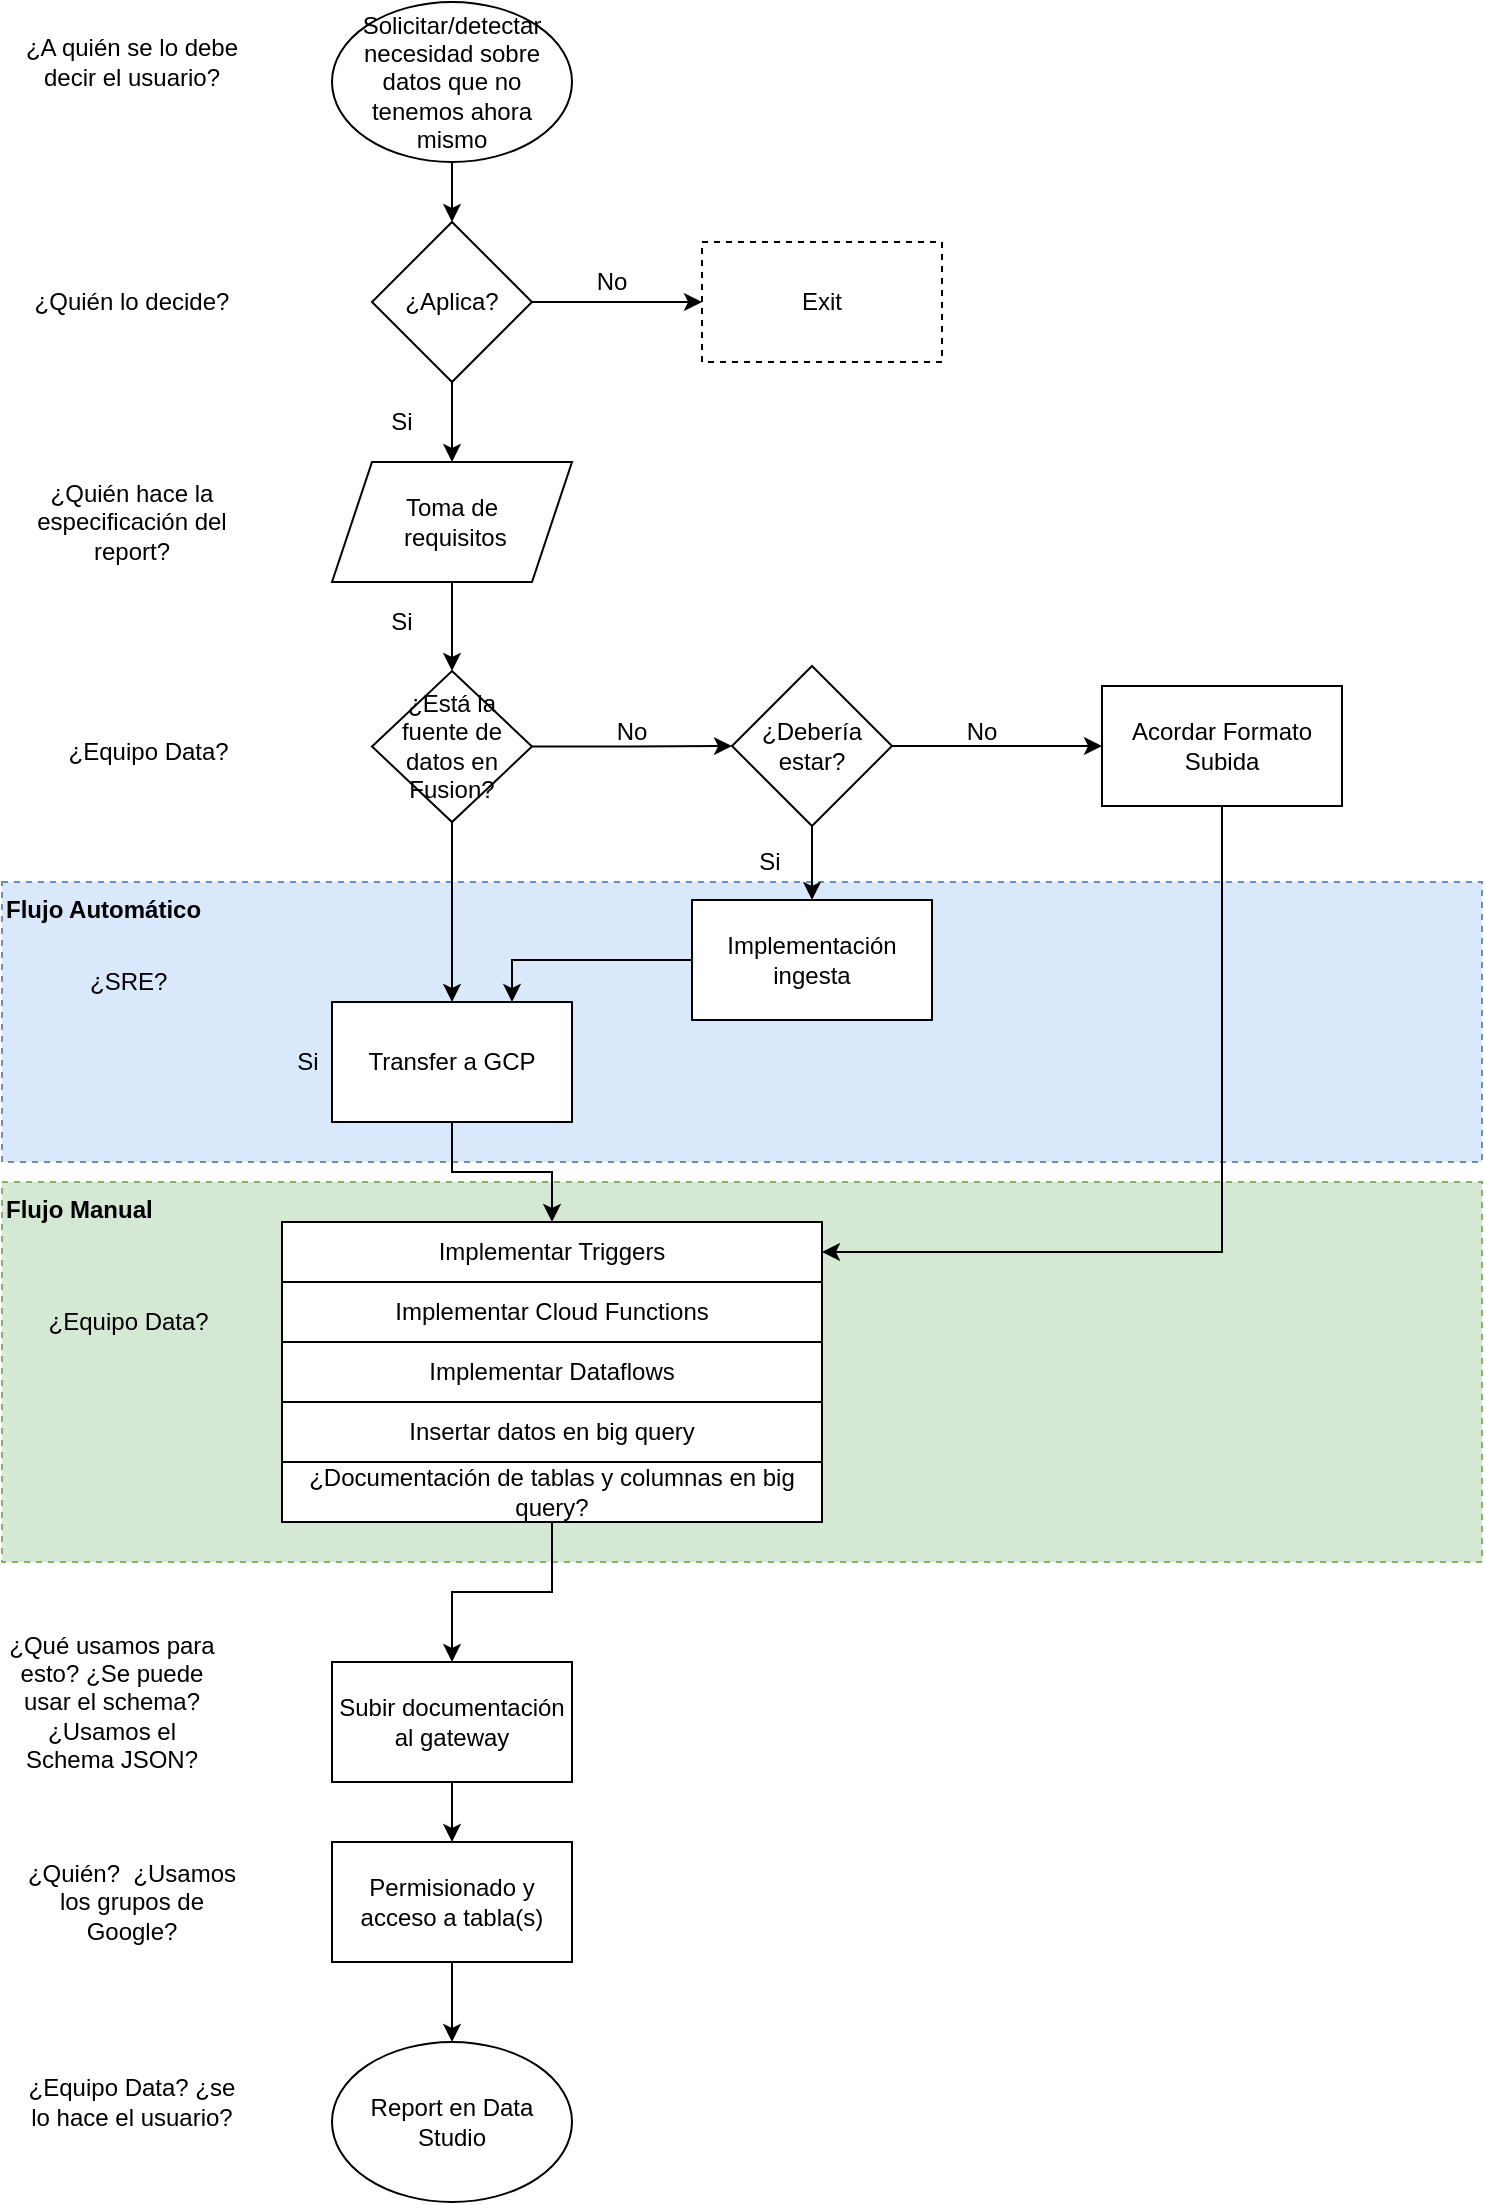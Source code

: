 <mxfile version="13.6.4" type="github">
  <diagram id="9E-KX1OYeNtc_dwp0FWX" name="Page-1">
    <mxGraphModel dx="1149" dy="477" grid="1" gridSize="10" guides="1" tooltips="1" connect="1" arrows="1" fold="1" page="1" pageScale="1" pageWidth="827" pageHeight="1169" math="0" shadow="0">
      <root>
        <mxCell id="0" />
        <mxCell id="1" parent="0" />
        <mxCell id="ff_O2VOX496z6qqw2j3c-24" value="&lt;b&gt;Flujo Manual&lt;/b&gt;" style="rounded=0;whiteSpace=wrap;html=1;align=left;verticalAlign=top;fillColor=#d5e8d4;strokeColor=#82b366;dashed=1;" parent="1" vertex="1">
          <mxGeometry x="10" y="800" width="740" height="190" as="geometry" />
        </mxCell>
        <mxCell id="ff_O2VOX496z6qqw2j3c-23" value="&lt;b&gt;Flujo Automático&lt;/b&gt;" style="rounded=0;whiteSpace=wrap;html=1;align=left;verticalAlign=top;fillColor=#dae8fc;strokeColor=#6c8ebf;dashed=1;" parent="1" vertex="1">
          <mxGeometry x="10" y="650" width="740" height="140" as="geometry" />
        </mxCell>
        <mxCell id="ff_O2VOX496z6qqw2j3c-35" style="edgeStyle=orthogonalEdgeStyle;rounded=0;orthogonalLoop=1;jettySize=auto;html=1;exitX=1;exitY=0.5;exitDx=0;exitDy=0;entryX=0;entryY=0.5;entryDx=0;entryDy=0;" parent="1" source="ff_O2VOX496z6qqw2j3c-2" target="ff_O2VOX496z6qqw2j3c-32" edge="1">
          <mxGeometry relative="1" as="geometry" />
        </mxCell>
        <mxCell id="ff_O2VOX496z6qqw2j3c-36" style="edgeStyle=orthogonalEdgeStyle;rounded=0;orthogonalLoop=1;jettySize=auto;html=1;exitX=0.5;exitY=1;exitDx=0;exitDy=0;" parent="1" source="ff_O2VOX496z6qqw2j3c-2" target="ff_O2VOX496z6qqw2j3c-33" edge="1">
          <mxGeometry relative="1" as="geometry" />
        </mxCell>
        <mxCell id="ff_O2VOX496z6qqw2j3c-2" value="¿Aplica?" style="rhombus;whiteSpace=wrap;html=1;" parent="1" vertex="1">
          <mxGeometry x="195" y="320" width="80" height="80" as="geometry" />
        </mxCell>
        <mxCell id="ff_O2VOX496z6qqw2j3c-4" value="¿Quién lo decide?" style="text;html=1;strokeColor=none;fillColor=none;align=center;verticalAlign=middle;whiteSpace=wrap;rounded=0;" parent="1" vertex="1">
          <mxGeometry x="20" y="350" width="110" height="20" as="geometry" />
        </mxCell>
        <mxCell id="ff_O2VOX496z6qqw2j3c-5" value="¿A quién se lo debe decir el usuario?" style="text;html=1;strokeColor=none;fillColor=none;align=center;verticalAlign=middle;whiteSpace=wrap;rounded=0;" parent="1" vertex="1">
          <mxGeometry x="20" y="230" width="110" height="20" as="geometry" />
        </mxCell>
        <mxCell id="ff_O2VOX496z6qqw2j3c-7" value="¿Quién hace la especificación del report?" style="text;html=1;strokeColor=none;fillColor=none;align=center;verticalAlign=middle;whiteSpace=wrap;rounded=0;" parent="1" vertex="1">
          <mxGeometry x="20" y="460" width="110" height="20" as="geometry" />
        </mxCell>
        <mxCell id="ff_O2VOX496z6qqw2j3c-38" style="edgeStyle=orthogonalEdgeStyle;rounded=0;orthogonalLoop=1;jettySize=auto;html=1;exitX=1;exitY=0.5;exitDx=0;exitDy=0;entryX=0;entryY=0.5;entryDx=0;entryDy=0;" parent="1" source="ff_O2VOX496z6qqw2j3c-8" target="ff_O2VOX496z6qqw2j3c-10" edge="1">
          <mxGeometry relative="1" as="geometry" />
        </mxCell>
        <mxCell id="mcTVBf5K7GpexhiSofJr-4" style="edgeStyle=orthogonalEdgeStyle;rounded=0;orthogonalLoop=1;jettySize=auto;html=1;exitX=0.5;exitY=1;exitDx=0;exitDy=0;" edge="1" parent="1" source="ff_O2VOX496z6qqw2j3c-8" target="mcTVBf5K7GpexhiSofJr-1">
          <mxGeometry relative="1" as="geometry" />
        </mxCell>
        <mxCell id="ff_O2VOX496z6qqw2j3c-8" value="¿Está la fuente de datos en Fusion?" style="rhombus;whiteSpace=wrap;html=1;" parent="1" vertex="1">
          <mxGeometry x="195" y="544.5" width="80" height="75.5" as="geometry" />
        </mxCell>
        <mxCell id="ff_O2VOX496z6qqw2j3c-39" style="edgeStyle=orthogonalEdgeStyle;rounded=0;orthogonalLoop=1;jettySize=auto;html=1;exitX=1;exitY=0.5;exitDx=0;exitDy=0;entryX=0;entryY=0.5;entryDx=0;entryDy=0;" parent="1" source="ff_O2VOX496z6qqw2j3c-10" target="ff_O2VOX496z6qqw2j3c-25" edge="1">
          <mxGeometry relative="1" as="geometry" />
        </mxCell>
        <mxCell id="ff_O2VOX496z6qqw2j3c-44" style="edgeStyle=orthogonalEdgeStyle;rounded=0;orthogonalLoop=1;jettySize=auto;html=1;exitX=0.5;exitY=1;exitDx=0;exitDy=0;" parent="1" source="ff_O2VOX496z6qqw2j3c-10" target="ff_O2VOX496z6qqw2j3c-12" edge="1">
          <mxGeometry relative="1" as="geometry" />
        </mxCell>
        <mxCell id="ff_O2VOX496z6qqw2j3c-10" value="¿Debería estar?" style="rhombus;whiteSpace=wrap;html=1;" parent="1" vertex="1">
          <mxGeometry x="375" y="542" width="80" height="80" as="geometry" />
        </mxCell>
        <mxCell id="ff_O2VOX496z6qqw2j3c-34" style="edgeStyle=orthogonalEdgeStyle;rounded=0;orthogonalLoop=1;jettySize=auto;html=1;exitX=0.5;exitY=1;exitDx=0;exitDy=0;entryX=0.5;entryY=0;entryDx=0;entryDy=0;" parent="1" source="ff_O2VOX496z6qqw2j3c-11" target="ff_O2VOX496z6qqw2j3c-2" edge="1">
          <mxGeometry relative="1" as="geometry" />
        </mxCell>
        <mxCell id="ff_O2VOX496z6qqw2j3c-11" value="&lt;span&gt;Solicitar/detectar necesidad sobre datos que no tenemos ahora mismo&lt;/span&gt;" style="ellipse;whiteSpace=wrap;html=1;" parent="1" vertex="1">
          <mxGeometry x="175" y="210" width="120" height="80" as="geometry" />
        </mxCell>
        <mxCell id="mcTVBf5K7GpexhiSofJr-3" style="edgeStyle=orthogonalEdgeStyle;rounded=0;orthogonalLoop=1;jettySize=auto;html=1;exitX=0;exitY=0.5;exitDx=0;exitDy=0;entryX=0.75;entryY=0;entryDx=0;entryDy=0;" edge="1" parent="1" source="ff_O2VOX496z6qqw2j3c-12" target="mcTVBf5K7GpexhiSofJr-1">
          <mxGeometry relative="1" as="geometry" />
        </mxCell>
        <mxCell id="ff_O2VOX496z6qqw2j3c-12" value="Implementación ingesta" style="rounded=0;whiteSpace=wrap;html=1;" parent="1" vertex="1">
          <mxGeometry x="355" y="659" width="120" height="60" as="geometry" />
        </mxCell>
        <mxCell id="ff_O2VOX496z6qqw2j3c-13" value="¿SRE?&amp;nbsp;" style="text;html=1;strokeColor=none;fillColor=none;align=center;verticalAlign=middle;whiteSpace=wrap;rounded=0;" parent="1" vertex="1">
          <mxGeometry x="20" y="690" width="110" height="20" as="geometry" />
        </mxCell>
        <mxCell id="ff_O2VOX496z6qqw2j3c-14" value="Implementar Triggers" style="rounded=0;whiteSpace=wrap;html=1;" parent="1" vertex="1">
          <mxGeometry x="150" y="820" width="270" height="30" as="geometry" />
        </mxCell>
        <mxCell id="ff_O2VOX496z6qqw2j3c-15" value="Implementar Cloud Functions" style="rounded=0;whiteSpace=wrap;html=1;" parent="1" vertex="1">
          <mxGeometry x="150" y="850" width="270" height="30" as="geometry" />
        </mxCell>
        <mxCell id="ff_O2VOX496z6qqw2j3c-16" value="Implementar Dataflows" style="rounded=0;whiteSpace=wrap;html=1;" parent="1" vertex="1">
          <mxGeometry x="150" y="880" width="270" height="30" as="geometry" />
        </mxCell>
        <mxCell id="ff_O2VOX496z6qqw2j3c-17" value="Insertar datos en big query" style="rounded=0;whiteSpace=wrap;html=1;" parent="1" vertex="1">
          <mxGeometry x="150" y="910" width="270" height="30" as="geometry" />
        </mxCell>
        <mxCell id="ff_O2VOX496z6qqw2j3c-19" value="¿Equipo Data?&amp;nbsp;" style="text;html=1;strokeColor=none;fillColor=none;align=center;verticalAlign=middle;whiteSpace=wrap;rounded=0;" parent="1" vertex="1">
          <mxGeometry x="20" y="860" width="110" height="20" as="geometry" />
        </mxCell>
        <mxCell id="ff_O2VOX496z6qqw2j3c-21" value="Report en Data Studio" style="ellipse;whiteSpace=wrap;html=1;" parent="1" vertex="1">
          <mxGeometry x="175" y="1230" width="120" height="80" as="geometry" />
        </mxCell>
        <mxCell id="ff_O2VOX496z6qqw2j3c-22" value="¿Equipo Data? ¿se lo hace el usuario?" style="text;html=1;strokeColor=none;fillColor=none;align=center;verticalAlign=middle;whiteSpace=wrap;rounded=0;" parent="1" vertex="1">
          <mxGeometry x="20" y="1250" width="110" height="20" as="geometry" />
        </mxCell>
        <mxCell id="ff_O2VOX496z6qqw2j3c-41" style="edgeStyle=orthogonalEdgeStyle;rounded=0;orthogonalLoop=1;jettySize=auto;html=1;exitX=0.5;exitY=1;exitDx=0;exitDy=0;entryX=1;entryY=0.5;entryDx=0;entryDy=0;" parent="1" source="ff_O2VOX496z6qqw2j3c-25" target="ff_O2VOX496z6qqw2j3c-14" edge="1">
          <mxGeometry relative="1" as="geometry" />
        </mxCell>
        <mxCell id="ff_O2VOX496z6qqw2j3c-25" value="Acordar Formato Subida" style="rounded=0;whiteSpace=wrap;html=1;" parent="1" vertex="1">
          <mxGeometry x="560" y="552" width="120" height="60" as="geometry" />
        </mxCell>
        <mxCell id="ff_O2VOX496z6qqw2j3c-45" style="edgeStyle=orthogonalEdgeStyle;rounded=0;orthogonalLoop=1;jettySize=auto;html=1;exitX=0.5;exitY=1;exitDx=0;exitDy=0;" parent="1" source="ff_O2VOX496z6qqw2j3c-26" target="ff_O2VOX496z6qqw2j3c-28" edge="1">
          <mxGeometry relative="1" as="geometry" />
        </mxCell>
        <mxCell id="ff_O2VOX496z6qqw2j3c-26" value="¿Documentación de tablas y columnas en big query?" style="rounded=0;whiteSpace=wrap;html=1;" parent="1" vertex="1">
          <mxGeometry x="150" y="940" width="270" height="30" as="geometry" />
        </mxCell>
        <mxCell id="ff_O2VOX496z6qqw2j3c-46" style="edgeStyle=orthogonalEdgeStyle;rounded=0;orthogonalLoop=1;jettySize=auto;html=1;exitX=0.5;exitY=1;exitDx=0;exitDy=0;entryX=0.5;entryY=0;entryDx=0;entryDy=0;" parent="1" source="ff_O2VOX496z6qqw2j3c-28" target="ff_O2VOX496z6qqw2j3c-30" edge="1">
          <mxGeometry relative="1" as="geometry" />
        </mxCell>
        <mxCell id="ff_O2VOX496z6qqw2j3c-28" value="Subir documentación al gateway" style="rounded=0;whiteSpace=wrap;html=1;" parent="1" vertex="1">
          <mxGeometry x="175" y="1040" width="120" height="60" as="geometry" />
        </mxCell>
        <mxCell id="ff_O2VOX496z6qqw2j3c-29" value="¿Qué usamos para esto? ¿Se puede usar el schema?¿Usamos el Schema JSON?" style="text;html=1;strokeColor=none;fillColor=none;align=center;verticalAlign=middle;whiteSpace=wrap;rounded=0;" parent="1" vertex="1">
          <mxGeometry x="10" y="1050" width="110" height="20" as="geometry" />
        </mxCell>
        <mxCell id="ff_O2VOX496z6qqw2j3c-47" style="edgeStyle=orthogonalEdgeStyle;rounded=0;orthogonalLoop=1;jettySize=auto;html=1;exitX=0.5;exitY=1;exitDx=0;exitDy=0;entryX=0.5;entryY=0;entryDx=0;entryDy=0;" parent="1" source="ff_O2VOX496z6qqw2j3c-30" target="ff_O2VOX496z6qqw2j3c-21" edge="1">
          <mxGeometry relative="1" as="geometry" />
        </mxCell>
        <mxCell id="ff_O2VOX496z6qqw2j3c-30" value="Permisionado y acceso a tabla(s)" style="rounded=0;whiteSpace=wrap;html=1;" parent="1" vertex="1">
          <mxGeometry x="175" y="1130" width="120" height="60" as="geometry" />
        </mxCell>
        <mxCell id="ff_O2VOX496z6qqw2j3c-31" value="¿Quién?&amp;nbsp; ¿Usamos los grupos de Google?" style="text;html=1;strokeColor=none;fillColor=none;align=center;verticalAlign=middle;whiteSpace=wrap;rounded=0;" parent="1" vertex="1">
          <mxGeometry x="20" y="1150" width="110" height="20" as="geometry" />
        </mxCell>
        <mxCell id="ff_O2VOX496z6qqw2j3c-32" value="Exit" style="rounded=0;whiteSpace=wrap;html=1;dashed=1;" parent="1" vertex="1">
          <mxGeometry x="360" y="330" width="120" height="60" as="geometry" />
        </mxCell>
        <mxCell id="ff_O2VOX496z6qqw2j3c-37" style="edgeStyle=orthogonalEdgeStyle;rounded=0;orthogonalLoop=1;jettySize=auto;html=1;exitX=0.5;exitY=1;exitDx=0;exitDy=0;entryX=0.5;entryY=0;entryDx=0;entryDy=0;" parent="1" source="ff_O2VOX496z6qqw2j3c-33" target="ff_O2VOX496z6qqw2j3c-8" edge="1">
          <mxGeometry relative="1" as="geometry" />
        </mxCell>
        <mxCell id="ff_O2VOX496z6qqw2j3c-33" value="&lt;span&gt;Toma de&lt;br&gt;&amp;nbsp;requisitos&lt;/span&gt;" style="shape=parallelogram;perimeter=parallelogramPerimeter;whiteSpace=wrap;html=1;fixedSize=1;align=center;" parent="1" vertex="1">
          <mxGeometry x="175" y="440" width="120" height="60" as="geometry" />
        </mxCell>
        <mxCell id="ff_O2VOX496z6qqw2j3c-48" value="No" style="text;html=1;strokeColor=none;fillColor=none;align=center;verticalAlign=middle;whiteSpace=wrap;rounded=0;" parent="1" vertex="1">
          <mxGeometry x="295" y="340" width="40" height="20" as="geometry" />
        </mxCell>
        <mxCell id="ff_O2VOX496z6qqw2j3c-49" value="No" style="text;html=1;strokeColor=none;fillColor=none;align=center;verticalAlign=middle;whiteSpace=wrap;rounded=0;" parent="1" vertex="1">
          <mxGeometry x="305" y="565" width="40" height="20" as="geometry" />
        </mxCell>
        <mxCell id="ff_O2VOX496z6qqw2j3c-50" value="No" style="text;html=1;strokeColor=none;fillColor=none;align=center;verticalAlign=middle;whiteSpace=wrap;rounded=0;" parent="1" vertex="1">
          <mxGeometry x="480" y="565" width="40" height="20" as="geometry" />
        </mxCell>
        <mxCell id="ff_O2VOX496z6qqw2j3c-52" value="Si" style="text;html=1;strokeColor=none;fillColor=none;align=center;verticalAlign=middle;whiteSpace=wrap;rounded=0;" parent="1" vertex="1">
          <mxGeometry x="190" y="410" width="40" height="20" as="geometry" />
        </mxCell>
        <mxCell id="ff_O2VOX496z6qqw2j3c-53" value="Si" style="text;html=1;strokeColor=none;fillColor=none;align=center;verticalAlign=middle;whiteSpace=wrap;rounded=0;" parent="1" vertex="1">
          <mxGeometry x="190" y="510" width="40" height="20" as="geometry" />
        </mxCell>
        <mxCell id="ff_O2VOX496z6qqw2j3c-54" value="Si" style="text;html=1;strokeColor=none;fillColor=none;align=center;verticalAlign=middle;whiteSpace=wrap;rounded=0;" parent="1" vertex="1">
          <mxGeometry x="374" y="630" width="40" height="20" as="geometry" />
        </mxCell>
        <mxCell id="ff_O2VOX496z6qqw2j3c-55" value="Si" style="text;html=1;strokeColor=none;fillColor=none;align=center;verticalAlign=middle;whiteSpace=wrap;rounded=0;" parent="1" vertex="1">
          <mxGeometry x="143" y="730" width="40" height="20" as="geometry" />
        </mxCell>
        <mxCell id="ff_O2VOX496z6qqw2j3c-56" value="¿Equipo Data?&amp;nbsp;" style="text;html=1;strokeColor=none;fillColor=none;align=center;verticalAlign=middle;whiteSpace=wrap;rounded=0;" parent="1" vertex="1">
          <mxGeometry x="30" y="575" width="110" height="20" as="geometry" />
        </mxCell>
        <mxCell id="mcTVBf5K7GpexhiSofJr-5" style="edgeStyle=orthogonalEdgeStyle;rounded=0;orthogonalLoop=1;jettySize=auto;html=1;exitX=0.5;exitY=1;exitDx=0;exitDy=0;" edge="1" parent="1" source="mcTVBf5K7GpexhiSofJr-1" target="ff_O2VOX496z6qqw2j3c-14">
          <mxGeometry relative="1" as="geometry" />
        </mxCell>
        <mxCell id="mcTVBf5K7GpexhiSofJr-1" value="Transfer a GCP" style="rounded=0;whiteSpace=wrap;html=1;" vertex="1" parent="1">
          <mxGeometry x="175" y="710" width="120" height="60" as="geometry" />
        </mxCell>
      </root>
    </mxGraphModel>
  </diagram>
</mxfile>
